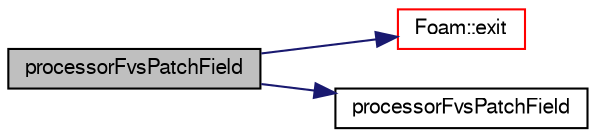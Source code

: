 digraph "processorFvsPatchField"
{
  bgcolor="transparent";
  edge [fontname="FreeSans",fontsize="10",labelfontname="FreeSans",labelfontsize="10"];
  node [fontname="FreeSans",fontsize="10",shape=record];
  rankdir="LR";
  Node7 [label="processorFvsPatchField",height=0.2,width=0.4,color="black", fillcolor="grey75", style="filled", fontcolor="black"];
  Node7 -> Node8 [color="midnightblue",fontsize="10",style="solid",fontname="FreeSans"];
  Node8 [label="Foam::exit",height=0.2,width=0.4,color="red",URL="$a21124.html#a06ca7250d8e89caf05243ec094843642"];
  Node7 -> Node55 [color="midnightblue",fontsize="10",style="solid",fontname="FreeSans"];
  Node55 [label="processorFvsPatchField",height=0.2,width=0.4,color="black",URL="$a22406.html#a0e0d09b621fb20aca1510599cdd90fbb",tooltip="Construct from patch and internal field. "];
}
